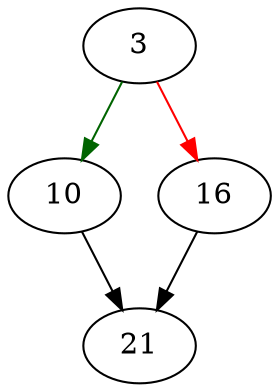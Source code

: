 strict digraph "printSchemaLine" {
	// Node definitions.
	3 [entry=true];
	10;
	16;
	21;

	// Edge definitions.
	3 -> 10 [
		color=darkgreen
		cond=true
	];
	3 -> 16 [
		color=red
		cond=false
	];
	10 -> 21;
	16 -> 21;
}